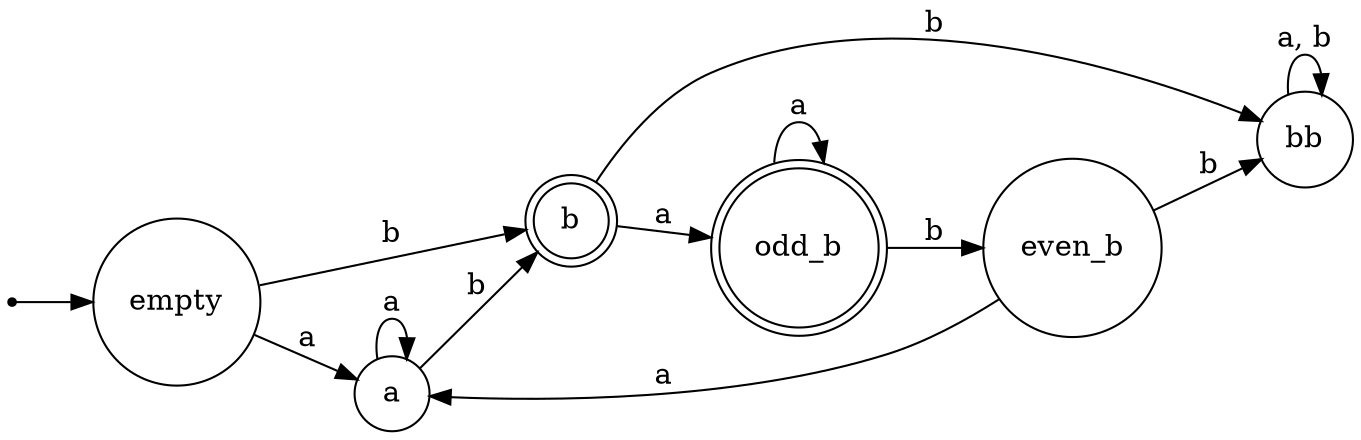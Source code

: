 digraph cs2200m1  {

rankdir=LR;
eize="8,5"

node [shape = circle ]; empty
node [shape = circle]; a
node [shape = doublecircle];  b
node [shape = circle]; bb
node [shape = doublecircle]; odd_b
node [shape = circle]; even_b
node [shape = point] x

x -> empty
empty -> a [label = "a"]
empty -> b [label = "b"]
a -> a [label = "a"]
a -> b [label = "b"]
b -> odd_b [label = "a"]
b -> bb [label = "b"]
odd_b -> odd_b [label = "a"]
odd_b -> even_b [label = "b"]
even_b -> a [label = "a"]
even_b -> bb [label = "b"]
bb -> bb [label = "a, b"]
}
